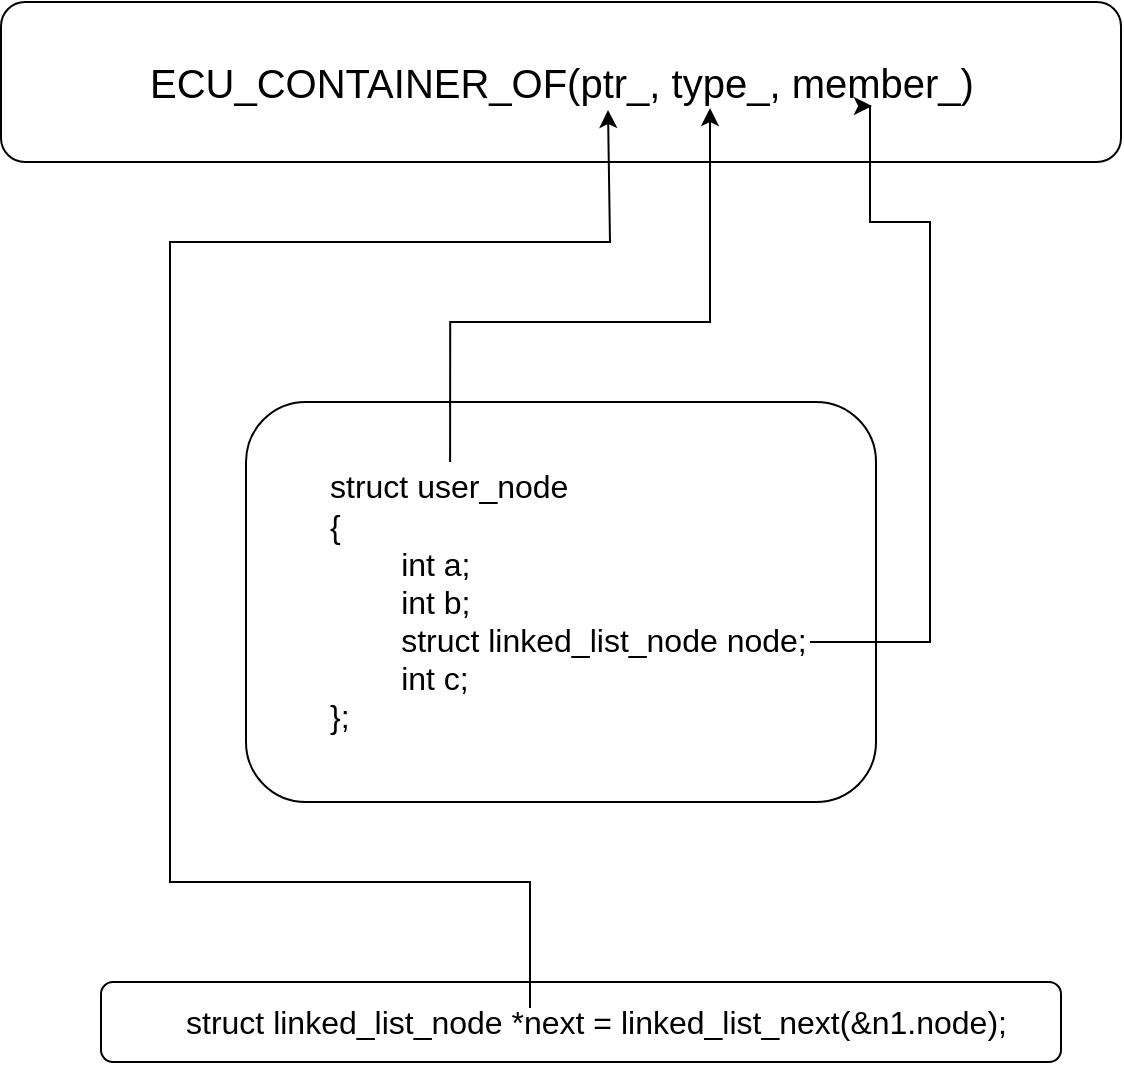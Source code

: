 <mxfile version="22.1.2" type="device" pages="3">
  <diagram id="jNCP1Qat_rDsbKZcIHgk" name="ecu_container_of">
    <mxGraphModel dx="1034" dy="1808" grid="1" gridSize="10" guides="1" tooltips="1" connect="1" arrows="1" fold="1" page="1" pageScale="1" pageWidth="850" pageHeight="1100" math="0" shadow="0">
      <root>
        <mxCell id="0" />
        <mxCell id="1" parent="0" />
        <mxCell id="dIr7_DPbcj1Sxy9s9mMa-2" value="&lt;font style=&quot;font-size: 20px;&quot;&gt;ECU_CONTAINER_OF(ptr_, type_, member_)&lt;/font&gt;" style="rounded=1;whiteSpace=wrap;html=1;" parent="1" vertex="1">
          <mxGeometry x="145.5" y="-40" width="560" height="80" as="geometry" />
        </mxCell>
        <mxCell id="dIr7_DPbcj1Sxy9s9mMa-5" value="&lt;blockquote style=&quot;margin: 0 0 0 40px; border: none; padding: 0px;&quot;&gt;&lt;font style=&quot;font-size: 16px;&quot;&gt;struct user_node&amp;nbsp;&lt;br&gt;&lt;/font&gt;&lt;font style=&quot;font-size: 16px;&quot;&gt;&lt;span style=&quot;&quot;&gt;{&lt;br&gt;&lt;/span&gt;&lt;/font&gt;&lt;font style=&quot;font-size: 16px;&quot;&gt;&lt;span style=&quot;&quot;&gt;&lt;span style=&quot;white-space: pre;&quot;&gt;&#x9;&lt;/span&gt;int a;&lt;br&gt;&lt;/span&gt;&lt;/font&gt;&lt;font style=&quot;font-size: 16px;&quot;&gt;&lt;span style=&quot;&quot;&gt;&lt;span style=&quot;white-space: pre;&quot;&gt; &lt;span style=&quot;white-space: pre;&quot;&gt; &lt;span style=&quot;white-space: pre;&quot;&gt;&#x9;&lt;/span&gt;&lt;/span&gt;&lt;/span&gt;int b;&lt;br&gt;&lt;/span&gt;&lt;/font&gt;&lt;font style=&quot;font-size: 16px;&quot;&gt;&lt;span style=&quot;&quot;&gt;&lt;span style=&quot;white-space: pre;&quot;&gt; &lt;span style=&quot;white-space: pre;&quot;&gt; &lt;span style=&quot;white-space: pre;&quot;&gt;&#x9;&lt;/span&gt;&lt;/span&gt;&lt;/span&gt;struct linked_list_node node;&lt;br&gt;&lt;/span&gt;&lt;/font&gt;&lt;font style=&quot;font-size: 16px;&quot;&gt;&lt;span style=&quot;&quot;&gt;&lt;span style=&quot;white-space: pre;&quot;&gt; &lt;span style=&quot;white-space: pre;&quot;&gt; &lt;span style=&quot;white-space: pre;&quot;&gt;&#x9;&lt;/span&gt;&lt;/span&gt;&lt;/span&gt;int c;&lt;br&gt;&lt;/span&gt;&lt;/font&gt;&lt;font style=&quot;font-size: 16px;&quot;&gt;&lt;span style=&quot;&quot;&gt;};&lt;/span&gt;&lt;/font&gt;&lt;/blockquote&gt;" style="rounded=1;whiteSpace=wrap;html=1;align=left;" parent="1" vertex="1">
          <mxGeometry x="268" y="160" width="315" height="200" as="geometry" />
        </mxCell>
        <mxCell id="CSvEm9waLJ1SSY8i_Dl6-2" style="edgeStyle=orthogonalEdgeStyle;rounded=0;orthogonalLoop=1;jettySize=auto;html=1;" parent="1" edge="1">
          <mxGeometry relative="1" as="geometry">
            <mxPoint x="581" y="12" as="targetPoint" />
            <mxPoint x="550" y="280" as="sourcePoint" />
            <Array as="points">
              <mxPoint x="610" y="280" />
              <mxPoint x="610" y="70" />
              <mxPoint x="580" y="70" />
            </Array>
          </mxGeometry>
        </mxCell>
        <mxCell id="dIr7_DPbcj1Sxy9s9mMa-9" style="edgeStyle=orthogonalEdgeStyle;rounded=0;orthogonalLoop=1;jettySize=auto;html=1;exitX=0.333;exitY=0.15;exitDx=0;exitDy=0;exitPerimeter=0;strokeWidth=1;" parent="1" edge="1">
          <mxGeometry relative="1" as="geometry">
            <mxPoint x="500" y="13" as="targetPoint" />
            <mxPoint x="370.05" y="190" as="sourcePoint" />
            <Array as="points">
              <mxPoint x="370" y="120" />
              <mxPoint x="500" y="120" />
              <mxPoint x="500" y="70" />
            </Array>
          </mxGeometry>
        </mxCell>
        <mxCell id="CSvEm9waLJ1SSY8i_Dl6-3" value="&lt;blockquote style=&quot;margin: 0 0 0 40px; border: none; padding: 0px;&quot;&gt;&lt;font style=&quot;font-size: 16px;&quot;&gt;struct linked_list_node *next = linked_list_next(&amp;amp;n1.node);&lt;/font&gt;&lt;/blockquote&gt;" style="rounded=1;whiteSpace=wrap;html=1;align=left;" parent="1" vertex="1">
          <mxGeometry x="195.5" y="450" width="480" height="40" as="geometry" />
        </mxCell>
        <mxCell id="CSvEm9waLJ1SSY8i_Dl6-1" value="" style="endArrow=classic;html=1;rounded=0;strokeWidth=1;" parent="1" edge="1">
          <mxGeometry width="50" height="50" relative="1" as="geometry">
            <mxPoint x="410" y="463" as="sourcePoint" />
            <mxPoint x="449" y="14" as="targetPoint" />
            <Array as="points">
              <mxPoint x="410" y="400" />
              <mxPoint x="230" y="400" />
              <mxPoint x="230" y="240" />
              <mxPoint x="230" y="80" />
              <mxPoint x="450" y="80" />
            </Array>
          </mxGeometry>
        </mxCell>
      </root>
    </mxGraphModel>
  </diagram>
  <diagram id="JHevfyVvhkVbacFEeyTK" name="ecu_container_of_steps">
    <mxGraphModel dx="1182" dy="690" grid="1" gridSize="10" guides="1" tooltips="1" connect="1" arrows="1" fold="1" page="1" pageScale="1" pageWidth="850" pageHeight="1100" math="0" shadow="0">
      <root>
        <mxCell id="0" />
        <mxCell id="1" parent="0" />
        <mxCell id="QIvwVJdNG7PdepcL-sBp-9" value="&lt;br&gt;&lt;blockquote style=&quot;border: none; text-align: left; margin: 0px 0px 0px 40px; padding: 0px;&quot;&gt;&lt;font style=&quot;border-color: var(--border-color); font-size: 16px;&quot;&gt;ECU_CONTAINER_OF(ptr_, type_, member_) \&lt;/font&gt;&lt;/blockquote&gt;&lt;blockquote style=&quot;border: none; text-align: left; margin: 0px 0px 0px 40px; padding: 0px;&quot;&gt;&lt;font style=&quot;border-color: var(--border-color); font-size: 16px;&quot;&gt;&lt;span style=&quot;white-space: pre;&quot;&gt;&amp;nbsp;&amp;nbsp;&amp;nbsp;&amp;nbsp;&lt;/span&gt;((type_ *)(void *)((uint8_t *)(ptr_) - offsetof(type_, member_)))&lt;/font&gt;&lt;/blockquote&gt;" style="text;html=1;strokeColor=none;fillColor=none;align=center;verticalAlign=middle;whiteSpace=wrap;rounded=0;" vertex="1" parent="1">
          <mxGeometry x="120" y="40" width="520" height="80" as="geometry" />
        </mxCell>
        <mxCell id="QIvwVJdNG7PdepcL-sBp-10" value="" style="shape=curlyBracket;whiteSpace=wrap;html=1;rounded=1;labelPosition=left;verticalLabelPosition=middle;align=right;verticalAlign=middle;rotation=-90;strokeWidth=2;" vertex="1" parent="1">
          <mxGeometry x="452.38" y="-29.37" width="31.25" height="310" as="geometry" />
        </mxCell>
        <mxCell id="QIvwVJdNG7PdepcL-sBp-12" value="1" style="ellipse;whiteSpace=wrap;html=1;aspect=fixed;" vertex="1" parent="1">
          <mxGeometry x="454.25" y="143" width="30" height="30" as="geometry" />
        </mxCell>
        <mxCell id="QIvwVJdNG7PdepcL-sBp-13" value="" style="shape=curlyBracket;whiteSpace=wrap;html=1;rounded=1;labelPosition=left;verticalLabelPosition=middle;align=right;verticalAlign=middle;rotation=-90;strokeWidth=2;" vertex="1" parent="1">
          <mxGeometry x="269.07" y="98.44" width="29.38" height="52.5" as="geometry" />
        </mxCell>
        <mxCell id="QIvwVJdNG7PdepcL-sBp-14" value="2" style="ellipse;whiteSpace=wrap;html=1;aspect=fixed;" vertex="1" parent="1">
          <mxGeometry x="268.45" y="144" width="30" height="30" as="geometry" />
        </mxCell>
        <mxCell id="QIvwVJdNG7PdepcL-sBp-15" value="" style="shape=curlyBracket;whiteSpace=wrap;html=1;rounded=1;labelPosition=left;verticalLabelPosition=middle;align=right;verticalAlign=middle;rotation=-90;strokeWidth=2;" vertex="1" parent="1">
          <mxGeometry x="214" y="98.44" width="29.38" height="52.5" as="geometry" />
        </mxCell>
        <mxCell id="QIvwVJdNG7PdepcL-sBp-16" value="3" style="ellipse;whiteSpace=wrap;html=1;aspect=fixed;" vertex="1" parent="1">
          <mxGeometry x="213.38" y="143" width="30" height="30" as="geometry" />
        </mxCell>
      </root>
    </mxGraphModel>
  </diagram>
  <diagram id="Pkkmmbo9qjc4i5jPsr_g" name="ecu_container_of_offset">
    <mxGraphModel dx="915" dy="534" grid="1" gridSize="10" guides="1" tooltips="1" connect="1" arrows="1" fold="1" page="1" pageScale="1" pageWidth="850" pageHeight="1100" math="0" shadow="0">
      <root>
        <mxCell id="0" />
        <mxCell id="1" parent="0" />
        <mxCell id="R0MfK12AtuRfH5NSkfPu-1" value="" style="endArrow=classic;html=1;rounded=0;exitX=0.875;exitY=0.688;exitDx=0;exitDy=0;exitPerimeter=0;" edge="1" parent="1">
          <mxGeometry width="50" height="50" relative="1" as="geometry">
            <mxPoint x="320.88" y="214.0" as="sourcePoint" />
            <mxPoint x="417.13" y="213.92" as="targetPoint" />
          </mxGeometry>
        </mxCell>
        <mxCell id="R0MfK12AtuRfH5NSkfPu-2" value="&lt;font style=&quot;border-color: var(--border-color); font-size: 16px;&quot;&gt;struct user_node&amp;nbsp;&lt;br style=&quot;border-color: var(--border-color);&quot;&gt;&lt;/font&gt;&lt;font style=&quot;border-color: var(--border-color); font-size: 16px;&quot;&gt;{&lt;br style=&quot;border-color: var(--border-color);&quot;&gt;&lt;/font&gt;&lt;font style=&quot;border-color: var(--border-color); font-size: 16px;&quot;&gt;&lt;span style=&quot;white-space: pre;&quot;&gt;&#x9;&lt;/span&gt;int a;&lt;br&gt;&lt;span style=&quot;background-color: initial;&quot;&gt;&lt;span style=&quot;white-space: pre;&quot;&gt; &lt;span style=&quot;white-space: pre;&quot;&gt; &lt;span style=&quot;white-space: pre;&quot;&gt; &lt;span style=&quot;white-space: pre;&quot;&gt;&#x9;&lt;/span&gt;&lt;/span&gt;&lt;/span&gt;&lt;/span&gt;int b;&lt;/span&gt;&lt;br&gt;&lt;/font&gt;&lt;font style=&quot;border-color: var(--border-color); font-size: 16px;&quot;&gt;&lt;span style=&quot;border-color: var(--border-color);&quot;&gt; &lt;/span&gt;&lt;span style=&quot;white-space: pre;&quot;&gt; &lt;span style=&quot;white-space: pre;&quot;&gt; &lt;span style=&quot;white-space: pre;&quot;&gt; &lt;span style=&quot;white-space: pre;&quot;&gt;&#x9;&lt;/span&gt;&lt;/span&gt;&lt;/span&gt;&lt;/span&gt;struct linked_list_node node;&lt;br style=&quot;border-color: var(--border-color);&quot;&gt;&lt;/font&gt;&lt;font style=&quot;border-color: var(--border-color); font-size: 16px;&quot;&gt;&lt;span style=&quot;border-color: var(--border-color);&quot;&gt; &lt;/span&gt;&lt;span style=&quot;white-space: pre;&quot;&gt; &lt;span style=&quot;white-space: pre;&quot;&gt; &lt;span style=&quot;white-space: pre;&quot;&gt; &lt;span style=&quot;white-space: pre;&quot;&gt;&#x9;&lt;/span&gt;&lt;/span&gt;&lt;/span&gt;&lt;/span&gt;int c;&lt;br style=&quot;border-color: var(--border-color);&quot;&gt;&lt;/font&gt;&lt;font style=&quot;border-color: var(--border-color); font-size: 16px;&quot;&gt;};&lt;/font&gt;" style="text;html=1;strokeColor=none;fillColor=none;align=left;verticalAlign=middle;whiteSpace=wrap;rounded=0;" vertex="1" parent="1">
          <mxGeometry x="80" y="120" width="250" height="160" as="geometry" />
        </mxCell>
        <mxCell id="R0MfK12AtuRfH5NSkfPu-3" value="&lt;font style=&quot;font-size: 16px;&quot;&gt;(struct linked_list_node *)next&lt;/font&gt;" style="text;html=1;strokeColor=none;fillColor=none;align=center;verticalAlign=middle;whiteSpace=wrap;rounded=0;" vertex="1" parent="1">
          <mxGeometry x="420" y="202" width="222" height="20" as="geometry" />
        </mxCell>
        <mxCell id="R0MfK12AtuRfH5NSkfPu-4" value="" style="endArrow=classic;html=1;rounded=0;exitX=0.875;exitY=0.688;exitDx=0;exitDy=0;exitPerimeter=0;" edge="1" parent="1">
          <mxGeometry width="50" height="50" relative="1" as="geometry">
            <mxPoint x="155" y="177" as="sourcePoint" />
            <mxPoint x="400" y="177" as="targetPoint" />
          </mxGeometry>
        </mxCell>
        <mxCell id="R0MfK12AtuRfH5NSkfPu-5" value="&lt;font style=&quot;font-size: 16px;&quot;&gt;(struct user_node *)(next - X)&lt;/font&gt;" style="text;html=1;strokeColor=none;fillColor=none;align=center;verticalAlign=middle;whiteSpace=wrap;rounded=0;" vertex="1" parent="1">
          <mxGeometry x="400" y="166" width="220" height="20" as="geometry" />
        </mxCell>
        <mxCell id="R0MfK12AtuRfH5NSkfPu-6" value="" style="endArrow=none;dashed=1;html=1;dashPattern=1 3;strokeWidth=2;rounded=0;" edge="1" parent="1">
          <mxGeometry width="50" height="50" relative="1" as="geometry">
            <mxPoint x="360" y="212" as="sourcePoint" />
            <mxPoint x="360" y="174" as="targetPoint" />
          </mxGeometry>
        </mxCell>
        <mxCell id="R0MfK12AtuRfH5NSkfPu-7" value="&lt;font style=&quot;font-size: 16px;&quot;&gt;X&lt;/font&gt;" style="text;html=1;strokeColor=none;fillColor=none;align=center;verticalAlign=middle;whiteSpace=wrap;rounded=0;" vertex="1" parent="1">
          <mxGeometry x="365" y="186" width="20" height="20" as="geometry" />
        </mxCell>
      </root>
    </mxGraphModel>
  </diagram>
</mxfile>
